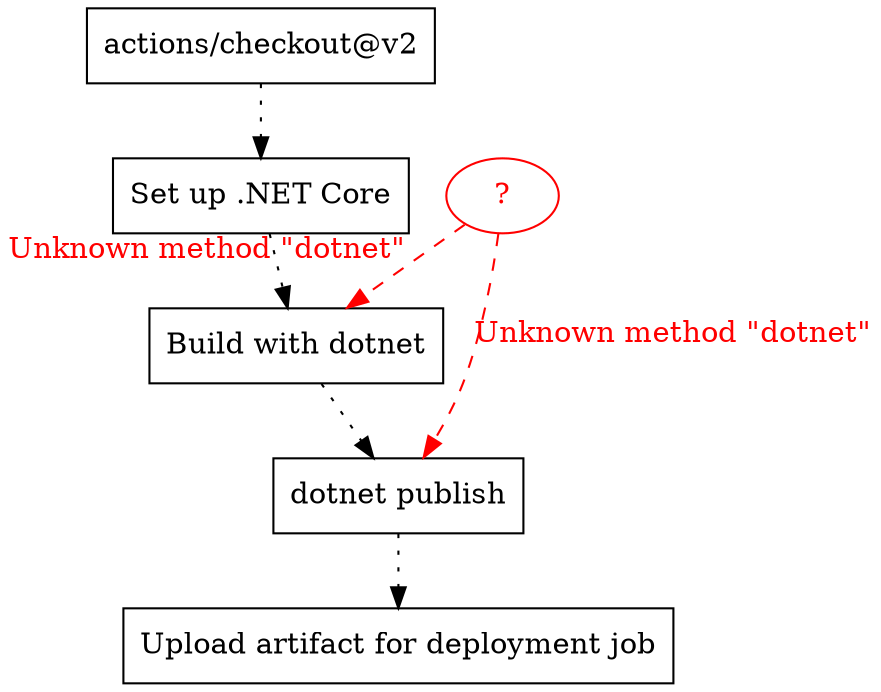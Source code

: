 digraph {
	"actions/checkout@v2" [shape=rect]
	"Set up .NET Core" [shape=rect]
	"Build with dotnet" [shape=rect]
	"dotnet publish" [shape=rect]
	"Upload artifact for deployment job" [shape=rect]
	"?" [shape=rect]
	"?" [color=red fontcolor=red shape=ellipse]
	"actions/checkout@v2" -> "Set up .NET Core" [style=dotted xlabel=""]
	"Set up .NET Core" -> "Build with dotnet" [style=dotted xlabel=""]
	"Build with dotnet" -> "dotnet publish" [style=dotted xlabel=""]
	"dotnet publish" -> "Upload artifact for deployment job" [style=dotted xlabel=""]
	"?" -> "Build with dotnet" [color=red fontcolor=red style=dashed xlabel="Unknown method \"dotnet\""]
	"?" -> "dotnet publish" [color=red fontcolor=red style=dashed xlabel="Unknown method \"dotnet\""]
}
